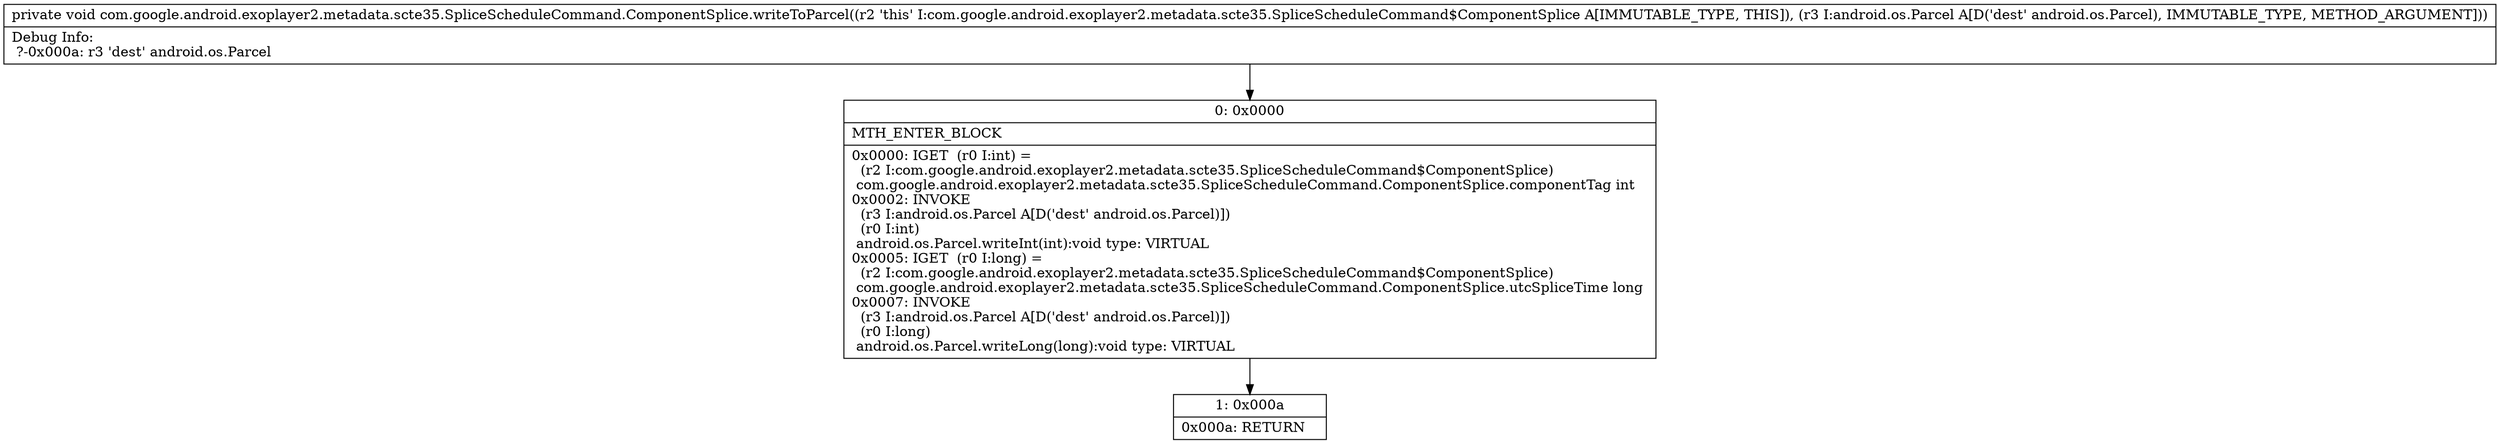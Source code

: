 digraph "CFG forcom.google.android.exoplayer2.metadata.scte35.SpliceScheduleCommand.ComponentSplice.writeToParcel(Landroid\/os\/Parcel;)V" {
Node_0 [shape=record,label="{0\:\ 0x0000|MTH_ENTER_BLOCK\l|0x0000: IGET  (r0 I:int) = \l  (r2 I:com.google.android.exoplayer2.metadata.scte35.SpliceScheduleCommand$ComponentSplice)\l com.google.android.exoplayer2.metadata.scte35.SpliceScheduleCommand.ComponentSplice.componentTag int \l0x0002: INVOKE  \l  (r3 I:android.os.Parcel A[D('dest' android.os.Parcel)])\l  (r0 I:int)\l android.os.Parcel.writeInt(int):void type: VIRTUAL \l0x0005: IGET  (r0 I:long) = \l  (r2 I:com.google.android.exoplayer2.metadata.scte35.SpliceScheduleCommand$ComponentSplice)\l com.google.android.exoplayer2.metadata.scte35.SpliceScheduleCommand.ComponentSplice.utcSpliceTime long \l0x0007: INVOKE  \l  (r3 I:android.os.Parcel A[D('dest' android.os.Parcel)])\l  (r0 I:long)\l android.os.Parcel.writeLong(long):void type: VIRTUAL \l}"];
Node_1 [shape=record,label="{1\:\ 0x000a|0x000a: RETURN   \l}"];
MethodNode[shape=record,label="{private void com.google.android.exoplayer2.metadata.scte35.SpliceScheduleCommand.ComponentSplice.writeToParcel((r2 'this' I:com.google.android.exoplayer2.metadata.scte35.SpliceScheduleCommand$ComponentSplice A[IMMUTABLE_TYPE, THIS]), (r3 I:android.os.Parcel A[D('dest' android.os.Parcel), IMMUTABLE_TYPE, METHOD_ARGUMENT]))  | Debug Info:\l  ?\-0x000a: r3 'dest' android.os.Parcel\l}"];
MethodNode -> Node_0;
Node_0 -> Node_1;
}

